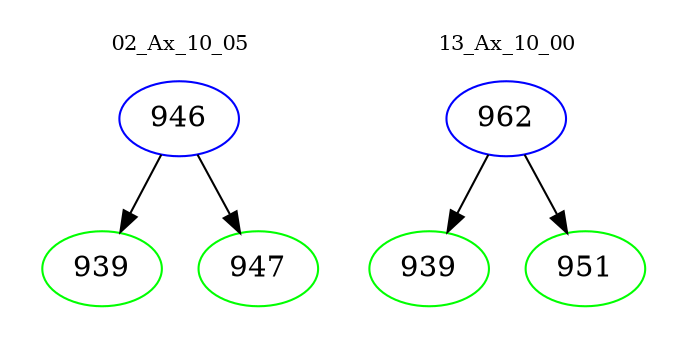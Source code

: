 digraph{
subgraph cluster_0 {
color = white
label = "02_Ax_10_05";
fontsize=10;
T0_946 [label="946", color="blue"]
T0_946 -> T0_939 [color="black"]
T0_939 [label="939", color="green"]
T0_946 -> T0_947 [color="black"]
T0_947 [label="947", color="green"]
}
subgraph cluster_1 {
color = white
label = "13_Ax_10_00";
fontsize=10;
T1_962 [label="962", color="blue"]
T1_962 -> T1_939 [color="black"]
T1_939 [label="939", color="green"]
T1_962 -> T1_951 [color="black"]
T1_951 [label="951", color="green"]
}
}
